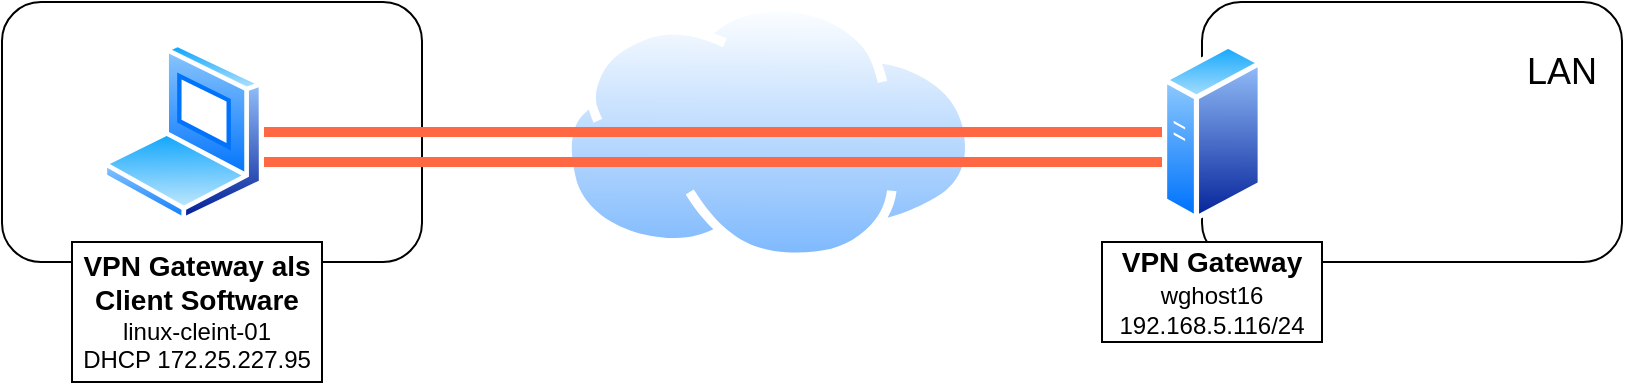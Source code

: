 <mxfile version="24.4.7" type="device">
  <diagram name="Seite-1" id="uqGCCNN3jYTd-kQmsEYR">
    <mxGraphModel dx="538" dy="317" grid="1" gridSize="10" guides="1" tooltips="1" connect="1" arrows="1" fold="1" page="1" pageScale="1" pageWidth="827" pageHeight="1169" math="0" shadow="0">
      <root>
        <mxCell id="0" />
        <mxCell id="1" parent="0" />
        <mxCell id="b1SX6c5tiu6r0ZHG3ixj-16" value="" style="rounded=1;whiteSpace=wrap;html=1;" vertex="1" parent="1">
          <mxGeometry x="610" y="350" width="210" height="130" as="geometry" />
        </mxCell>
        <mxCell id="b1SX6c5tiu6r0ZHG3ixj-15" value="" style="rounded=1;whiteSpace=wrap;html=1;" vertex="1" parent="1">
          <mxGeometry x="10" y="350" width="210" height="130" as="geometry" />
        </mxCell>
        <mxCell id="b1SX6c5tiu6r0ZHG3ixj-2" value="" style="image;aspect=fixed;perimeter=ellipsePerimeter;html=1;align=center;shadow=0;dashed=0;spacingTop=3;image=img/lib/active_directory/generic_server.svg;" vertex="1" parent="1">
          <mxGeometry x="590" y="370" width="50.4" height="90" as="geometry" />
        </mxCell>
        <mxCell id="b1SX6c5tiu6r0ZHG3ixj-1" value="" style="image;aspect=fixed;perimeter=ellipsePerimeter;html=1;align=center;shadow=0;dashed=0;spacingTop=3;image=img/lib/active_directory/laptop_client.svg;" vertex="1" parent="1">
          <mxGeometry x="60" y="370" width="81" height="90" as="geometry" />
        </mxCell>
        <mxCell id="b1SX6c5tiu6r0ZHG3ixj-3" value="" style="image;aspect=fixed;perimeter=ellipsePerimeter;html=1;align=center;shadow=0;dashed=0;spacingTop=3;image=img/lib/active_directory/internet_cloud.svg;" vertex="1" parent="1">
          <mxGeometry x="290" y="350" width="206.36" height="130" as="geometry" />
        </mxCell>
        <mxCell id="b1SX6c5tiu6r0ZHG3ixj-18" value="&lt;font style=&quot;font-size: 14px;&quot;&gt;&lt;b&gt;VPN Gateway&lt;/b&gt;&lt;/font&gt;&lt;div&gt;&lt;font style=&quot;font-size: 14px;&quot;&gt;&lt;span style=&quot;font-size: 12px;&quot;&gt;wghost16&lt;/span&gt;&lt;div style=&quot;font-size: 12px;&quot;&gt;192.168.5.116/24&lt;/div&gt;&lt;/font&gt;&lt;/div&gt;" style="rounded=0;whiteSpace=wrap;html=1;" vertex="1" parent="1">
          <mxGeometry x="560" y="470" width="110" height="50" as="geometry" />
        </mxCell>
        <mxCell id="b1SX6c5tiu6r0ZHG3ixj-21" value="&lt;font style=&quot;font-size: 18px;&quot;&gt;LAN&lt;/font&gt;" style="text;html=1;align=center;verticalAlign=middle;whiteSpace=wrap;rounded=0;" vertex="1" parent="1">
          <mxGeometry x="770" y="370" width="40" height="30" as="geometry" />
        </mxCell>
        <mxCell id="b1SX6c5tiu6r0ZHG3ixj-24" value="&lt;div&gt;&lt;font style=&quot;font-size: 14px;&quot;&gt;&lt;b&gt;VPN Gateway als Client Software&lt;/b&gt;&lt;/font&gt;&lt;/div&gt;linux-cleint-01&lt;div&gt;DHCP 172.25.227.95&lt;/div&gt;" style="rounded=0;whiteSpace=wrap;html=1;" vertex="1" parent="1">
          <mxGeometry x="45" y="470" width="125" height="70" as="geometry" />
        </mxCell>
        <mxCell id="b1SX6c5tiu6r0ZHG3ixj-26" value="" style="endArrow=none;html=1;rounded=0;exitX=1;exitY=0.5;exitDx=0;exitDy=0;entryX=0;entryY=0.5;entryDx=0;entryDy=0;strokeWidth=5;strokeColor=#FF6842;" edge="1" parent="1" source="b1SX6c5tiu6r0ZHG3ixj-1" target="b1SX6c5tiu6r0ZHG3ixj-2">
          <mxGeometry width="50" height="50" relative="1" as="geometry">
            <mxPoint x="490" y="480" as="sourcePoint" />
            <mxPoint x="540" y="430" as="targetPoint" />
          </mxGeometry>
        </mxCell>
        <mxCell id="b1SX6c5tiu6r0ZHG3ixj-27" value="" style="endArrow=none;html=1;rounded=0;exitX=1;exitY=0.5;exitDx=0;exitDy=0;entryX=0;entryY=0.5;entryDx=0;entryDy=0;strokeWidth=5;strokeColor=#FF6842;" edge="1" parent="1">
          <mxGeometry width="50" height="50" relative="1" as="geometry">
            <mxPoint x="141" y="430" as="sourcePoint" />
            <mxPoint x="590" y="430" as="targetPoint" />
          </mxGeometry>
        </mxCell>
      </root>
    </mxGraphModel>
  </diagram>
</mxfile>
